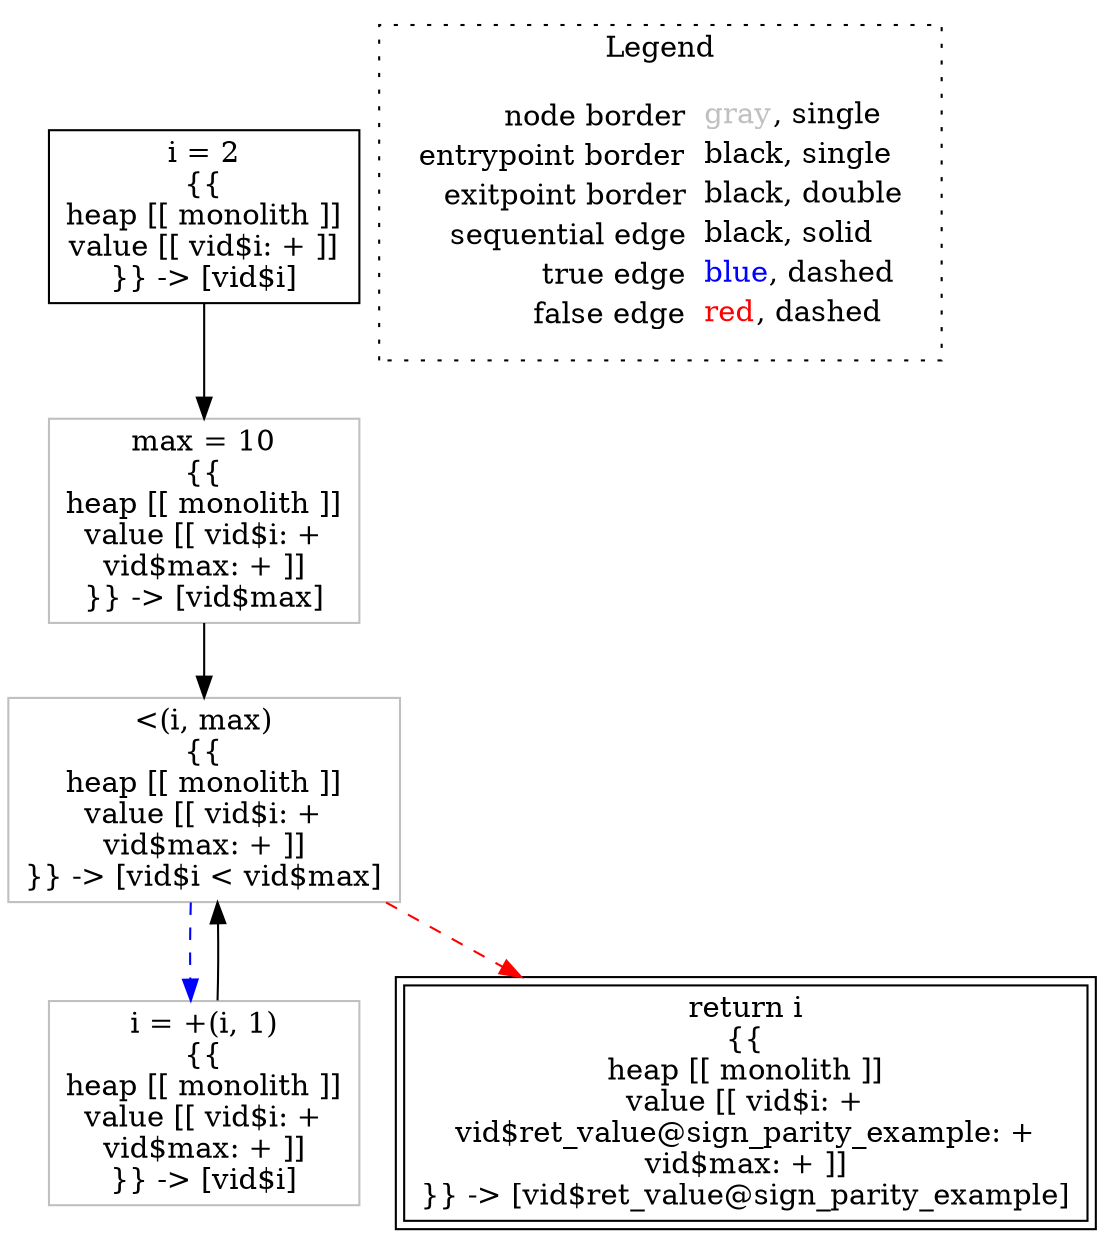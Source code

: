 digraph {
	"node0" [shape="rect",color="black",label=<i = 2<BR/>{{<BR/>heap [[ monolith ]]<BR/>value [[ vid$i: + ]]<BR/>}} -&gt; [vid$i]>];
	"node1" [shape="rect",color="gray",label=<&lt;(i, max)<BR/>{{<BR/>heap [[ monolith ]]<BR/>value [[ vid$i: +<BR/>vid$max: + ]]<BR/>}} -&gt; [vid$i &lt; vid$max]>];
	"node2" [shape="rect",color="gray",label=<i = +(i, 1)<BR/>{{<BR/>heap [[ monolith ]]<BR/>value [[ vid$i: +<BR/>vid$max: + ]]<BR/>}} -&gt; [vid$i]>];
	"node3" [shape="rect",color="gray",label=<max = 10<BR/>{{<BR/>heap [[ monolith ]]<BR/>value [[ vid$i: +<BR/>vid$max: + ]]<BR/>}} -&gt; [vid$max]>];
	"node4" [shape="rect",color="black",peripheries="2",label=<return i<BR/>{{<BR/>heap [[ monolith ]]<BR/>value [[ vid$i: +<BR/>vid$ret_value@sign_parity_example: +<BR/>vid$max: + ]]<BR/>}} -&gt; [vid$ret_value@sign_parity_example]>];
	"node1" -> "node2" [color="blue",style="dashed"];
	"node1" -> "node4" [color="red",style="dashed"];
	"node2" -> "node1" [color="black"];
	"node3" -> "node1" [color="black"];
	"node0" -> "node3" [color="black"];
subgraph cluster_legend {
	label="Legend";
	style=dotted;
	node [shape=plaintext];
	"legend" [label=<<table border="0" cellpadding="2" cellspacing="0" cellborder="0"><tr><td align="right">node border&nbsp;</td><td align="left"><font color="gray">gray</font>, single</td></tr><tr><td align="right">entrypoint border&nbsp;</td><td align="left"><font color="black">black</font>, single</td></tr><tr><td align="right">exitpoint border&nbsp;</td><td align="left"><font color="black">black</font>, double</td></tr><tr><td align="right">sequential edge&nbsp;</td><td align="left"><font color="black">black</font>, solid</td></tr><tr><td align="right">true edge&nbsp;</td><td align="left"><font color="blue">blue</font>, dashed</td></tr><tr><td align="right">false edge&nbsp;</td><td align="left"><font color="red">red</font>, dashed</td></tr></table>>];
}

}
